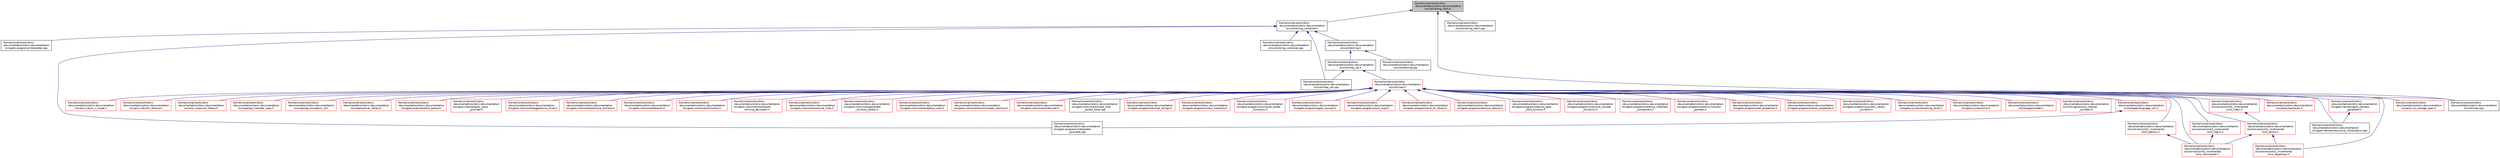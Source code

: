digraph "/home/runner/work/cbmc-documentation/cbmc-documentation/src/util/string_hash.h"
{
 // LATEX_PDF_SIZE
  bgcolor="transparent";
  edge [fontname="Helvetica",fontsize="10",labelfontname="Helvetica",labelfontsize="10"];
  node [fontname="Helvetica",fontsize="10",shape=record];
  Node1 [label="/home/runner/work/cbmc\l-documentation/cbmc-documentation\l/src/util/string_hash.h",height=0.2,width=0.4,color="black", fillcolor="grey75", style="filled", fontcolor="black",tooltip=" "];
  Node1 -> Node2 [dir="back",color="midnightblue",fontsize="10",style="solid",fontname="Helvetica"];
  Node2 [label="/home/runner/work/cbmc\l-documentation/cbmc-documentation\l/src/util/string_container.h",height=0.2,width=0.4,color="black",URL="$string__container_8h.html",tooltip=" "];
  Node2 -> Node3 [dir="back",color="midnightblue",fontsize="10",style="solid",fontname="Helvetica"];
  Node3 [label="/home/runner/work/cbmc\l-documentation/cbmc-documentation\l/src/goto-programs/interpreter.cpp",height=0.2,width=0.4,color="black",URL="$interpreter_8cpp.html",tooltip=" "];
  Node2 -> Node4 [dir="back",color="midnightblue",fontsize="10",style="solid",fontname="Helvetica"];
  Node4 [label="/home/runner/work/cbmc\l-documentation/cbmc-documentation\l/src/goto-programs/interpreter\l_evaluate.cpp",height=0.2,width=0.4,color="black",URL="$interpreter__evaluate_8cpp.html",tooltip=" "];
  Node2 -> Node5 [dir="back",color="midnightblue",fontsize="10",style="solid",fontname="Helvetica"];
  Node5 [label="/home/runner/work/cbmc\l-documentation/cbmc-documentation\l/src/util/dstring.h",height=0.2,width=0.4,color="black",URL="$dstring_8h.html",tooltip=" "];
  Node5 -> Node6 [dir="back",color="midnightblue",fontsize="10",style="solid",fontname="Helvetica"];
  Node6 [label="/home/runner/work/cbmc\l-documentation/cbmc-documentation\l/src/util/irep_ids.h",height=0.2,width=0.4,color="black",URL="$irep__ids_8h.html",tooltip=" "];
  Node6 -> Node7 [dir="back",color="midnightblue",fontsize="10",style="solid",fontname="Helvetica"];
  Node7 [label="/home/runner/work/cbmc\l-documentation/cbmc-documentation\l/src/util/irep.h",height=0.2,width=0.4,color="red",URL="$irep_8h.html",tooltip=" "];
  Node7 -> Node8 [dir="back",color="midnightblue",fontsize="10",style="solid",fontname="Helvetica"];
  Node8 [label="/home/runner/work/cbmc\l-documentation/cbmc-documentation\l/src/analyses/locals.h",height=0.2,width=0.4,color="red",URL="$locals_8h.html",tooltip=" "];
  Node7 -> Node34 [dir="back",color="midnightblue",fontsize="10",style="solid",fontname="Helvetica"];
  Node34 [label="/home/runner/work/cbmc\l-documentation/cbmc-documentation\l/src/ansi-c/c_storage_spec.h",height=0.2,width=0.4,color="red",URL="$c__storage__spec_8h.html",tooltip=" "];
  Node7 -> Node42 [dir="back",color="midnightblue",fontsize="10",style="solid",fontname="Helvetica"];
  Node42 [label="/home/runner/work/cbmc\l-documentation/cbmc-documentation\l/src/ansi-c/ansi_c_scope.h",height=0.2,width=0.4,color="red",URL="$ansi__c__scope_8h.html",tooltip=" "];
  Node7 -> Node52 [dir="back",color="midnightblue",fontsize="10",style="solid",fontname="Helvetica"];
  Node52 [label="/home/runner/work/cbmc\l-documentation/cbmc-documentation\l/src/ansi-c/builtin_factory.h",height=0.2,width=0.4,color="red",URL="$builtin__factory_8h.html",tooltip=" "];
  Node7 -> Node55 [dir="back",color="midnightblue",fontsize="10",style="solid",fontname="Helvetica"];
  Node55 [label="/home/runner/work/cbmc\l-documentation/cbmc-documentation\l/src/ansi-c/cprover_library.h",height=0.2,width=0.4,color="red",URL="$ansi-c_2cprover__library_8h.html",tooltip=" "];
  Node7 -> Node60 [dir="back",color="midnightblue",fontsize="10",style="solid",fontname="Helvetica"];
  Node60 [label="/home/runner/work/cbmc\l-documentation/cbmc-documentation\l/src/cpp/cpp_member_spec.h",height=0.2,width=0.4,color="red",URL="$cpp__member__spec_8h.html",tooltip=" "];
  Node7 -> Node100 [dir="back",color="midnightblue",fontsize="10",style="solid",fontname="Helvetica"];
  Node100 [label="/home/runner/work/cbmc\l-documentation/cbmc-documentation\l/src/cpp/cpp_exception_id.h",height=0.2,width=0.4,color="red",URL="$cpp__exception__id_8h.html",tooltip=" "];
  Node7 -> Node102 [dir="back",color="midnightblue",fontsize="10",style="solid",fontname="Helvetica"];
  Node102 [label="/home/runner/work/cbmc\l-documentation/cbmc-documentation\l/src/cpp/cprover_library.h",height=0.2,width=0.4,color="red",URL="$cpp_2cprover__library_8h.html",tooltip=" "];
  Node7 -> Node103 [dir="back",color="midnightblue",fontsize="10",style="solid",fontname="Helvetica"];
  Node103 [label="/home/runner/work/cbmc\l-documentation/cbmc-documentation\l/src/goto-analyzer/taint_parser.h",height=0.2,width=0.4,color="red",URL="$taint__parser_8h.html",tooltip=" "];
  Node7 -> Node105 [dir="back",color="midnightblue",fontsize="10",style="solid",fontname="Helvetica"];
  Node105 [label="/home/runner/work/cbmc\l-documentation/cbmc-documentation\l/src/goto-checker/goto_trace\l_provider.h",height=0.2,width=0.4,color="red",URL="$goto__trace__provider_8h.html",tooltip=" "];
  Node7 -> Node117 [dir="back",color="midnightblue",fontsize="10",style="solid",fontname="Helvetica"];
  Node117 [label="/home/runner/work/cbmc\l-documentation/cbmc-documentation\l/src/goto-harness/goto_harness\l_generator.h",height=0.2,width=0.4,color="red",URL="$goto__harness__generator_8h.html",tooltip=" "];
  Node117 -> Node125 [dir="back",color="midnightblue",fontsize="10",style="solid",fontname="Helvetica"];
  Node125 [label="/home/runner/work/cbmc\l-documentation/cbmc-documentation\l/src/goto-harness/recursive_initialization.cpp",height=0.2,width=0.4,color="black",URL="$recursive__initialization_8cpp.html",tooltip=" "];
  Node7 -> Node125 [dir="back",color="midnightblue",fontsize="10",style="solid",fontname="Helvetica"];
  Node7 -> Node126 [dir="back",color="midnightblue",fontsize="10",style="solid",fontname="Helvetica"];
  Node126 [label="/home/runner/work/cbmc\l-documentation/cbmc-documentation\l/src/goto-instrument/aggressive_slicer.h",height=0.2,width=0.4,color="red",URL="$aggressive__slicer_8h.html",tooltip=" "];
  Node7 -> Node130 [dir="back",color="midnightblue",fontsize="10",style="solid",fontname="Helvetica"];
  Node130 [label="/home/runner/work/cbmc\l-documentation/cbmc-documentation\l/src/goto-instrument/remove_function.h",height=0.2,width=0.4,color="red",URL="$remove__function_8h.html",tooltip=" "];
  Node7 -> Node132 [dir="back",color="midnightblue",fontsize="10",style="solid",fontname="Helvetica"];
  Node132 [label="/home/runner/work/cbmc\l-documentation/cbmc-documentation\l/src/goto-instrument/branch.h",height=0.2,width=0.4,color="red",URL="$branch_8h.html",tooltip=" "];
  Node7 -> Node134 [dir="back",color="midnightblue",fontsize="10",style="solid",fontname="Helvetica"];
  Node134 [label="/home/runner/work/cbmc\l-documentation/cbmc-documentation\l/src/goto-instrument/function.h",height=0.2,width=0.4,color="red",URL="$function_8h.html",tooltip=" "];
  Node7 -> Node136 [dir="back",color="midnightblue",fontsize="10",style="solid",fontname="Helvetica"];
  Node136 [label="/home/runner/work/cbmc\l-documentation/cbmc-documentation\l/src/goto-instrument/contracts\l/inlining_decorator.h",height=0.2,width=0.4,color="red",URL="$inlining__decorator_8h.html",tooltip=" "];
  Node7 -> Node138 [dir="back",color="midnightblue",fontsize="10",style="solid",fontname="Helvetica"];
  Node138 [label="/home/runner/work/cbmc\l-documentation/cbmc-documentation\l/src/goto-instrument/source_lines.h",height=0.2,width=0.4,color="red",URL="$source__lines_8h.html",tooltip=" "];
  Node7 -> Node145 [dir="back",color="midnightblue",fontsize="10",style="solid",fontname="Helvetica"];
  Node145 [label="/home/runner/work/cbmc\l-documentation/cbmc-documentation\l/src/goto-instrument/generate\l_function_bodies.h",height=0.2,width=0.4,color="red",URL="$generate__function__bodies_8h.html",tooltip=" "];
  Node7 -> Node147 [dir="back",color="midnightblue",fontsize="10",style="solid",fontname="Helvetica"];
  Node147 [label="/home/runner/work/cbmc\l-documentation/cbmc-documentation\l/src/goto-instrument/replace_calls.h",height=0.2,width=0.4,color="red",URL="$replace__calls_8h.html",tooltip=" "];
  Node7 -> Node149 [dir="back",color="midnightblue",fontsize="10",style="solid",fontname="Helvetica"];
  Node149 [label="/home/runner/work/cbmc\l-documentation/cbmc-documentation\l/src/goto-instrument/wmm/weak_memory.h",height=0.2,width=0.4,color="red",URL="$weak__memory_8h.html",tooltip=" "];
  Node7 -> Node151 [dir="back",color="midnightblue",fontsize="10",style="solid",fontname="Helvetica"];
  Node151 [label="/home/runner/work/cbmc\l-documentation/cbmc-documentation\l/src/goto-instrument/interrupt.h",height=0.2,width=0.4,color="red",URL="$interrupt_8h.html",tooltip=" "];
  Node7 -> Node153 [dir="back",color="midnightblue",fontsize="10",style="solid",fontname="Helvetica"];
  Node153 [label="/home/runner/work/cbmc\l-documentation/cbmc-documentation\l/src/goto-instrument/insert_final\l_assert_false.cpp",height=0.2,width=0.4,color="black",URL="$insert__final__assert__false_8cpp.html",tooltip=" "];
  Node7 -> Node154 [dir="back",color="midnightblue",fontsize="10",style="solid",fontname="Helvetica"];
  Node154 [label="/home/runner/work/cbmc\l-documentation/cbmc-documentation\l/src/goto-programs/format_strings.h",height=0.2,width=0.4,color="red",URL="$format__strings_8h.html",tooltip=" "];
  Node7 -> Node158 [dir="back",color="midnightblue",fontsize="10",style="solid",fontname="Helvetica"];
  Node158 [label="/home/runner/work/cbmc\l-documentation/cbmc-documentation\l/src/goto-programs/class_hierarchy.h",height=0.2,width=0.4,color="red",URL="$class__hierarchy_8h.html",tooltip=" "];
  Node7 -> Node181 [dir="back",color="midnightblue",fontsize="10",style="solid",fontname="Helvetica"];
  Node181 [label="/home/runner/work/cbmc\l-documentation/cbmc-documentation\l/src/goto-programs/compute_called\l_functions.h",height=0.2,width=0.4,color="red",URL="$compute__called__functions_8h.html",tooltip=" "];
  Node7 -> Node186 [dir="back",color="midnightblue",fontsize="10",style="solid",fontname="Helvetica"];
  Node186 [label="/home/runner/work/cbmc\l-documentation/cbmc-documentation\l/src/goto-programs/goto_convert.h",height=0.2,width=0.4,color="red",URL="$goto__convert_8h.html",tooltip=" "];
  Node7 -> Node191 [dir="back",color="midnightblue",fontsize="10",style="solid",fontname="Helvetica"];
  Node191 [label="/home/runner/work/cbmc\l-documentation/cbmc-documentation\l/src/goto-programs/json_expr.h",height=0.2,width=0.4,color="red",URL="$json__expr_8h.html",tooltip=" "];
  Node7 -> Node195 [dir="back",color="midnightblue",fontsize="10",style="solid",fontname="Helvetica"];
  Node195 [label="/home/runner/work/cbmc\l-documentation/cbmc-documentation\l/src/goto-programs/link_to_library.h",height=0.2,width=0.4,color="red",URL="$link__to__library_8h.html",tooltip=" "];
  Node7 -> Node196 [dir="back",color="midnightblue",fontsize="10",style="solid",fontname="Helvetica"];
  Node196 [label="/home/runner/work/cbmc\l-documentation/cbmc-documentation\l/src/goto-programs/remove_returns.h",height=0.2,width=0.4,color="red",URL="$remove__returns_8h.html",tooltip=" "];
  Node7 -> Node201 [dir="back",color="midnightblue",fontsize="10",style="solid",fontname="Helvetica"];
  Node201 [label="/home/runner/work/cbmc\l-documentation/cbmc-documentation\l/src/goto-programs/rebuild_goto\l_start_function.h",height=0.2,width=0.4,color="red",URL="$rebuild__goto__start__function_8h.html",tooltip=" "];
  Node7 -> Node204 [dir="back",color="midnightblue",fontsize="10",style="solid",fontname="Helvetica"];
  Node204 [label="/home/runner/work/cbmc\l-documentation/cbmc-documentation\l/src/goto-programs/remove_unused\l_functions.h",height=0.2,width=0.4,color="red",URL="$remove__unused__functions_8h.html",tooltip=" "];
  Node7 -> Node206 [dir="back",color="midnightblue",fontsize="10",style="solid",fontname="Helvetica"];
  Node206 [label="/home/runner/work/cbmc\l-documentation/cbmc-documentation\l/src/goto-programs/resolve_inherited\l_component.h",height=0.2,width=0.4,color="red",URL="$resolve__inherited__component_8h.html",tooltip=" "];
  Node7 -> Node222 [dir="back",color="midnightblue",fontsize="10",style="solid",fontname="Helvetica"];
  Node222 [label="/home/runner/work/cbmc\l-documentation/cbmc-documentation\l/src/goto-programs/restrict_function\l_pointers.h",height=0.2,width=0.4,color="red",URL="$restrict__function__pointers_8h.html",tooltip=" "];
  Node7 -> Node224 [dir="back",color="midnightblue",fontsize="10",style="solid",fontname="Helvetica"];
  Node224 [label="/home/runner/work/cbmc\l-documentation/cbmc-documentation\l/src/goto-programs/set_properties.h",height=0.2,width=0.4,color="red",URL="$set__properties_8h.html",tooltip=" "];
  Node7 -> Node226 [dir="back",color="midnightblue",fontsize="10",style="solid",fontname="Helvetica"];
  Node226 [label="/home/runner/work/cbmc\l-documentation/cbmc-documentation\l/src/goto-programs/show_properties.h",height=0.2,width=0.4,color="red",URL="$show__properties_8h.html",tooltip=" "];
  Node7 -> Node235 [dir="back",color="midnightblue",fontsize="10",style="solid",fontname="Helvetica"];
  Node235 [label="/home/runner/work/cbmc\l-documentation/cbmc-documentation\l/src/goto-programs/system_library\l_symbols.h",height=0.2,width=0.4,color="red",URL="$system__library__symbols_8h.html",tooltip=" "];
  Node7 -> Node239 [dir="back",color="midnightblue",fontsize="10",style="solid",fontname="Helvetica"];
  Node239 [label="/home/runner/work/cbmc\l-documentation/cbmc-documentation\l/src/goto-symex/renaming_level.h",height=0.2,width=0.4,color="red",URL="$renaming__level_8h.html",tooltip=" "];
  Node7 -> Node294 [dir="back",color="midnightblue",fontsize="10",style="solid",fontname="Helvetica"];
  Node294 [label="/home/runner/work/cbmc\l-documentation/cbmc-documentation\l/src/goto-symex/slice.h",height=0.2,width=0.4,color="red",URL="$slice_8h.html",tooltip=" "];
  Node7 -> Node297 [dir="back",color="midnightblue",fontsize="10",style="solid",fontname="Helvetica"];
  Node297 [label="/home/runner/work/cbmc\l-documentation/cbmc-documentation\l/src/langapi/language_util.h",height=0.2,width=0.4,color="red",URL="$language__util_8h.html",tooltip=" "];
  Node297 -> Node4 [dir="back",color="midnightblue",fontsize="10",style="solid",fontname="Helvetica"];
  Node7 -> Node319 [dir="back",color="midnightblue",fontsize="10",style="solid",fontname="Helvetica"];
  Node319 [label="/home/runner/work/cbmc\l-documentation/cbmc-documentation\l/src/langapi/mode.h",height=0.2,width=0.4,color="red",URL="$mode_8h.html",tooltip=" "];
  Node7 -> Node326 [dir="back",color="midnightblue",fontsize="10",style="solid",fontname="Helvetica"];
  Node326 [label="/home/runner/work/cbmc\l-documentation/cbmc-documentation\l/src/linking/remove_internal\l_symbols.h",height=0.2,width=0.4,color="red",URL="$remove__internal__symbols_8h.html",tooltip=" "];
  Node7 -> Node329 [dir="back",color="midnightblue",fontsize="10",style="solid",fontname="Helvetica"];
  Node329 [label="/home/runner/work/cbmc\l-documentation/cbmc-documentation\l/src/solvers/smt2_incremental\l/smt_commands.h",height=0.2,width=0.4,color="red",URL="$smt__commands_8h.html",tooltip=" "];
  Node7 -> Node341 [dir="back",color="midnightblue",fontsize="10",style="solid",fontname="Helvetica"];
  Node341 [label="/home/runner/work/cbmc\l-documentation/cbmc-documentation\l/src/solvers/smt2_incremental\l/smt_index.h",height=0.2,width=0.4,color="red",URL="$smt__index_8h.html",tooltip=" "];
  Node341 -> Node343 [dir="back",color="midnightblue",fontsize="10",style="solid",fontname="Helvetica"];
  Node343 [label="/home/runner/work/cbmc\l-documentation/cbmc-documentation\l/src/solvers/smt2_incremental\l/smt_terms.h",height=0.2,width=0.4,color="red",URL="$smt__terms_8h.html",tooltip=" "];
  Node343 -> Node329 [dir="back",color="midnightblue",fontsize="10",style="solid",fontname="Helvetica"];
  Node343 -> Node352 [dir="back",color="midnightblue",fontsize="10",style="solid",fontname="Helvetica"];
  Node352 [label="/home/runner/work/cbmc\l-documentation/cbmc-documentation\l/src/solvers/smt2_incremental\l/smt_responses.h",height=0.2,width=0.4,color="red",URL="$smt__responses_8h.html",tooltip=" "];
  Node7 -> Node358 [dir="back",color="midnightblue",fontsize="10",style="solid",fontname="Helvetica"];
  Node358 [label="/home/runner/work/cbmc\l-documentation/cbmc-documentation\l/src/solvers/smt2_incremental\l/smt_logics.h",height=0.2,width=0.4,color="red",URL="$smt__logics_8h.html",tooltip=" "];
  Node358 -> Node329 [dir="back",color="midnightblue",fontsize="10",style="solid",fontname="Helvetica"];
  Node7 -> Node360 [dir="back",color="midnightblue",fontsize="10",style="solid",fontname="Helvetica"];
  Node360 [label="/home/runner/work/cbmc\l-documentation/cbmc-documentation\l/src/solvers/smt2_incremental\l/smt_options.h",height=0.2,width=0.4,color="red",URL="$smt__options_8h.html",tooltip=" "];
  Node360 -> Node329 [dir="back",color="midnightblue",fontsize="10",style="solid",fontname="Helvetica"];
  Node7 -> Node343 [dir="back",color="midnightblue",fontsize="10",style="solid",fontname="Helvetica"];
  Node7 -> Node352 [dir="back",color="midnightblue",fontsize="10",style="solid",fontname="Helvetica"];
  Node7 -> Node1324 [dir="back",color="midnightblue",fontsize="10",style="solid",fontname="Helvetica"];
  Node1324 [label="/home/runner/work/cbmc\l-documentation/cbmc-documentation\l/src/util/irep.cpp",height=0.2,width=0.4,color="black",URL="$irep_8cpp.html",tooltip=" "];
  Node6 -> Node1361 [dir="back",color="midnightblue",fontsize="10",style="solid",fontname="Helvetica"];
  Node1361 [label="/home/runner/work/cbmc\l-documentation/cbmc-documentation\l/src/util/irep_ids.cpp",height=0.2,width=0.4,color="black",URL="$irep__ids_8cpp.html",tooltip=" "];
  Node5 -> Node1362 [dir="back",color="midnightblue",fontsize="10",style="solid",fontname="Helvetica"];
  Node1362 [label="/home/runner/work/cbmc\l-documentation/cbmc-documentation\l/src/util/dstring.cpp",height=0.2,width=0.4,color="black",URL="$dstring_8cpp.html",tooltip=" "];
  Node2 -> Node1361 [dir="back",color="midnightblue",fontsize="10",style="solid",fontname="Helvetica"];
  Node2 -> Node1363 [dir="back",color="midnightblue",fontsize="10",style="solid",fontname="Helvetica"];
  Node1363 [label="/home/runner/work/cbmc\l-documentation/cbmc-documentation\l/src/util/string_container.cpp",height=0.2,width=0.4,color="black",URL="$string__container_8cpp.html",tooltip=" "];
  Node1 -> Node1324 [dir="back",color="midnightblue",fontsize="10",style="solid",fontname="Helvetica"];
  Node1 -> Node1364 [dir="back",color="midnightblue",fontsize="10",style="solid",fontname="Helvetica"];
  Node1364 [label="/home/runner/work/cbmc\l-documentation/cbmc-documentation\l/src/util/string_hash.cpp",height=0.2,width=0.4,color="black",URL="$string__hash_8cpp.html",tooltip=" "];
}
